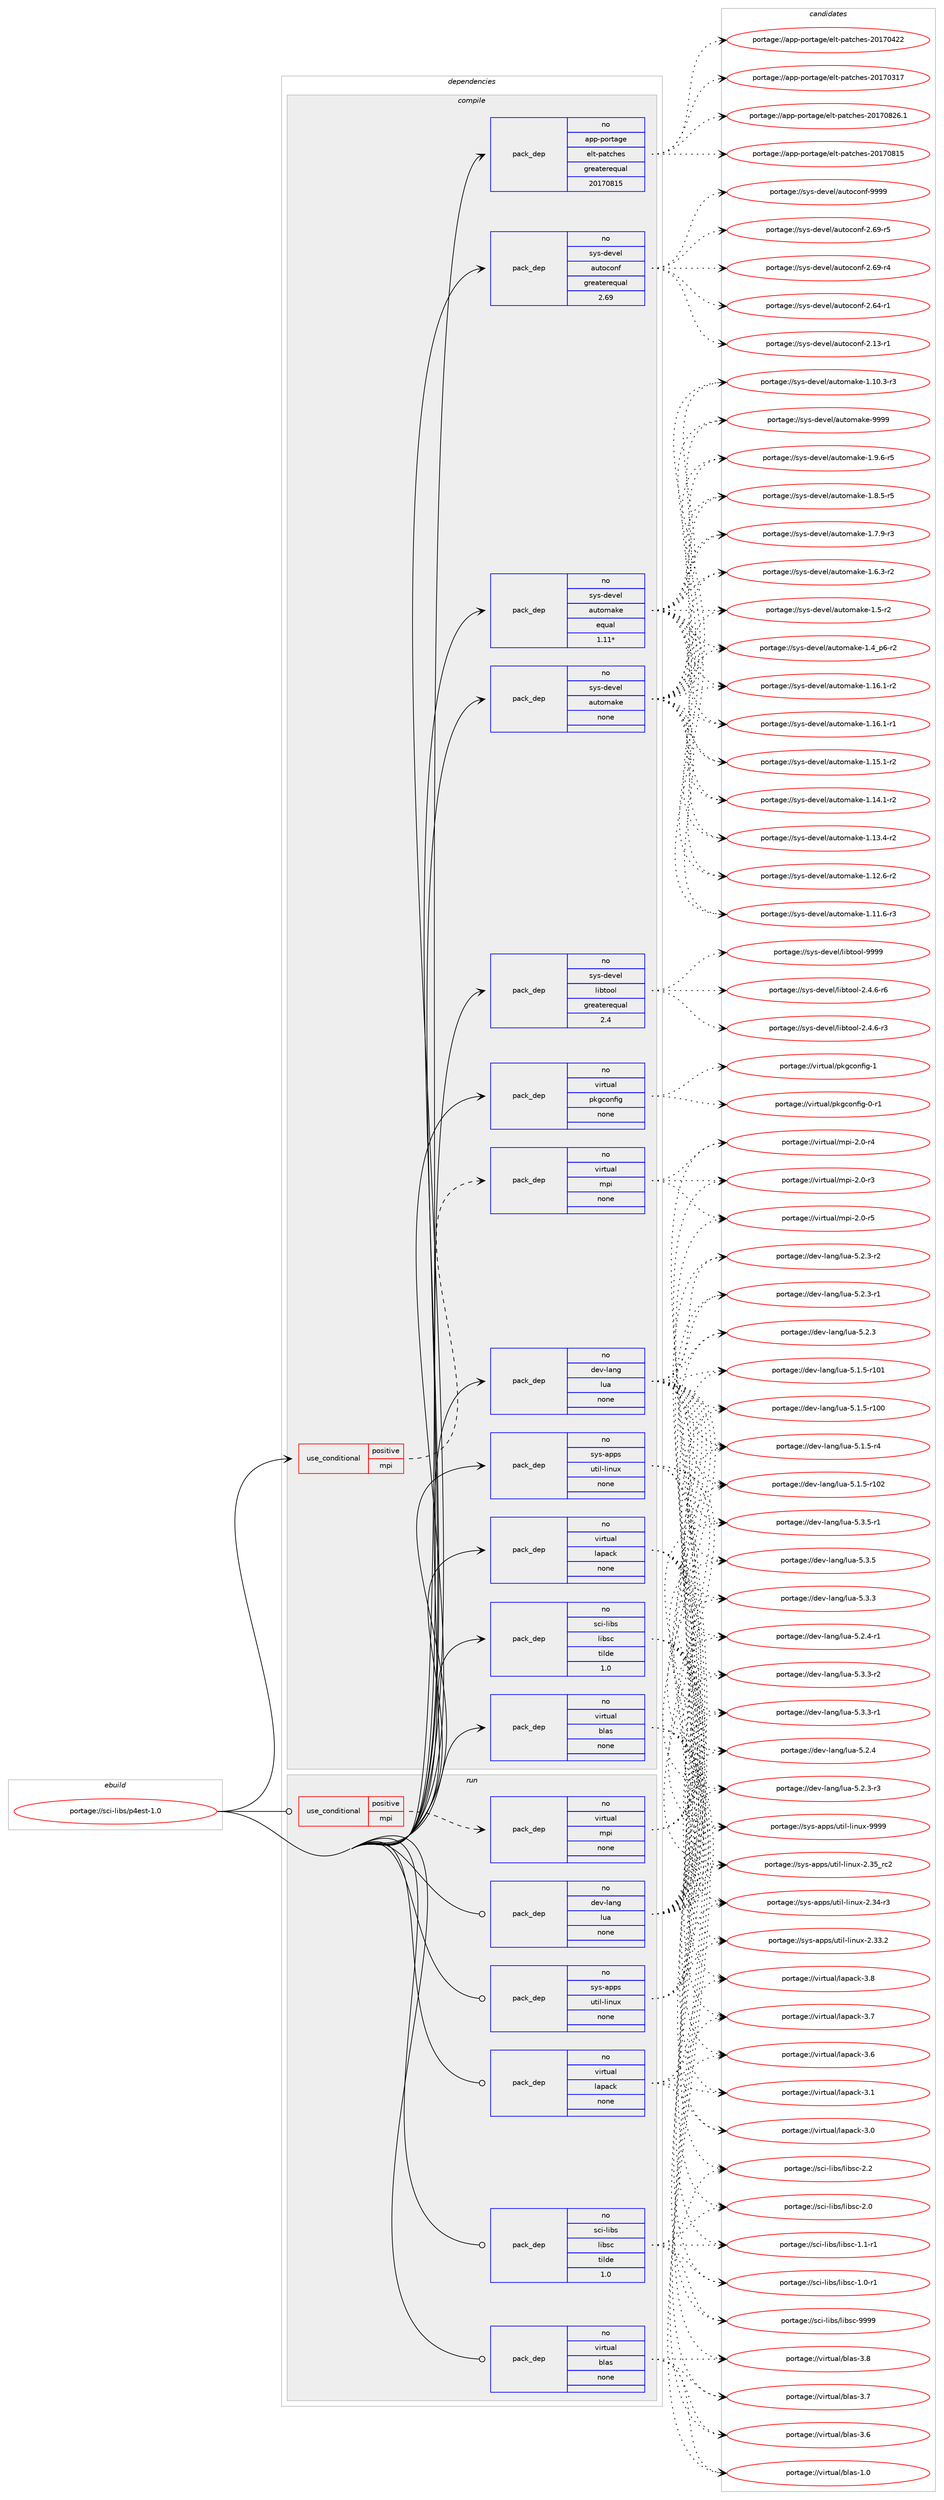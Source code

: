 digraph prolog {

# *************
# Graph options
# *************

newrank=true;
concentrate=true;
compound=true;
graph [rankdir=LR,fontname=Helvetica,fontsize=10,ranksep=1.5];#, ranksep=2.5, nodesep=0.2];
edge  [arrowhead=vee];
node  [fontname=Helvetica,fontsize=10];

# **********
# The ebuild
# **********

subgraph cluster_leftcol {
color=gray;
rank=same;
label=<<i>ebuild</i>>;
id [label="portage://sci-libs/p4est-1.0", color=red, width=4, href="../sci-libs/p4est-1.0.svg"];
}

# ****************
# The dependencies
# ****************

subgraph cluster_midcol {
color=gray;
label=<<i>dependencies</i>>;
subgraph cluster_compile {
fillcolor="#eeeeee";
style=filled;
label=<<i>compile</i>>;
subgraph cond18437 {
dependency97475 [label=<<TABLE BORDER="0" CELLBORDER="1" CELLSPACING="0" CELLPADDING="4"><TR><TD ROWSPAN="3" CELLPADDING="10">use_conditional</TD></TR><TR><TD>positive</TD></TR><TR><TD>mpi</TD></TR></TABLE>>, shape=none, color=red];
subgraph pack77362 {
dependency97476 [label=<<TABLE BORDER="0" CELLBORDER="1" CELLSPACING="0" CELLPADDING="4" WIDTH="220"><TR><TD ROWSPAN="6" CELLPADDING="30">pack_dep</TD></TR><TR><TD WIDTH="110">no</TD></TR><TR><TD>virtual</TD></TR><TR><TD>mpi</TD></TR><TR><TD>none</TD></TR><TR><TD></TD></TR></TABLE>>, shape=none, color=blue];
}
dependency97475:e -> dependency97476:w [weight=20,style="dashed",arrowhead="vee"];
}
id:e -> dependency97475:w [weight=20,style="solid",arrowhead="vee"];
subgraph pack77363 {
dependency97477 [label=<<TABLE BORDER="0" CELLBORDER="1" CELLSPACING="0" CELLPADDING="4" WIDTH="220"><TR><TD ROWSPAN="6" CELLPADDING="30">pack_dep</TD></TR><TR><TD WIDTH="110">no</TD></TR><TR><TD>app-portage</TD></TR><TR><TD>elt-patches</TD></TR><TR><TD>greaterequal</TD></TR><TR><TD>20170815</TD></TR></TABLE>>, shape=none, color=blue];
}
id:e -> dependency97477:w [weight=20,style="solid",arrowhead="vee"];
subgraph pack77364 {
dependency97478 [label=<<TABLE BORDER="0" CELLBORDER="1" CELLSPACING="0" CELLPADDING="4" WIDTH="220"><TR><TD ROWSPAN="6" CELLPADDING="30">pack_dep</TD></TR><TR><TD WIDTH="110">no</TD></TR><TR><TD>dev-lang</TD></TR><TR><TD>lua</TD></TR><TR><TD>none</TD></TR><TR><TD></TD></TR></TABLE>>, shape=none, color=blue];
}
id:e -> dependency97478:w [weight=20,style="solid",arrowhead="vee"];
subgraph pack77365 {
dependency97479 [label=<<TABLE BORDER="0" CELLBORDER="1" CELLSPACING="0" CELLPADDING="4" WIDTH="220"><TR><TD ROWSPAN="6" CELLPADDING="30">pack_dep</TD></TR><TR><TD WIDTH="110">no</TD></TR><TR><TD>sci-libs</TD></TR><TR><TD>libsc</TD></TR><TR><TD>tilde</TD></TR><TR><TD>1.0</TD></TR></TABLE>>, shape=none, color=blue];
}
id:e -> dependency97479:w [weight=20,style="solid",arrowhead="vee"];
subgraph pack77366 {
dependency97480 [label=<<TABLE BORDER="0" CELLBORDER="1" CELLSPACING="0" CELLPADDING="4" WIDTH="220"><TR><TD ROWSPAN="6" CELLPADDING="30">pack_dep</TD></TR><TR><TD WIDTH="110">no</TD></TR><TR><TD>sys-apps</TD></TR><TR><TD>util-linux</TD></TR><TR><TD>none</TD></TR><TR><TD></TD></TR></TABLE>>, shape=none, color=blue];
}
id:e -> dependency97480:w [weight=20,style="solid",arrowhead="vee"];
subgraph pack77367 {
dependency97481 [label=<<TABLE BORDER="0" CELLBORDER="1" CELLSPACING="0" CELLPADDING="4" WIDTH="220"><TR><TD ROWSPAN="6" CELLPADDING="30">pack_dep</TD></TR><TR><TD WIDTH="110">no</TD></TR><TR><TD>sys-devel</TD></TR><TR><TD>autoconf</TD></TR><TR><TD>greaterequal</TD></TR><TR><TD>2.69</TD></TR></TABLE>>, shape=none, color=blue];
}
id:e -> dependency97481:w [weight=20,style="solid",arrowhead="vee"];
subgraph pack77368 {
dependency97482 [label=<<TABLE BORDER="0" CELLBORDER="1" CELLSPACING="0" CELLPADDING="4" WIDTH="220"><TR><TD ROWSPAN="6" CELLPADDING="30">pack_dep</TD></TR><TR><TD WIDTH="110">no</TD></TR><TR><TD>sys-devel</TD></TR><TR><TD>automake</TD></TR><TR><TD>equal</TD></TR><TR><TD>1.11*</TD></TR></TABLE>>, shape=none, color=blue];
}
id:e -> dependency97482:w [weight=20,style="solid",arrowhead="vee"];
subgraph pack77369 {
dependency97483 [label=<<TABLE BORDER="0" CELLBORDER="1" CELLSPACING="0" CELLPADDING="4" WIDTH="220"><TR><TD ROWSPAN="6" CELLPADDING="30">pack_dep</TD></TR><TR><TD WIDTH="110">no</TD></TR><TR><TD>sys-devel</TD></TR><TR><TD>automake</TD></TR><TR><TD>none</TD></TR><TR><TD></TD></TR></TABLE>>, shape=none, color=blue];
}
id:e -> dependency97483:w [weight=20,style="solid",arrowhead="vee"];
subgraph pack77370 {
dependency97484 [label=<<TABLE BORDER="0" CELLBORDER="1" CELLSPACING="0" CELLPADDING="4" WIDTH="220"><TR><TD ROWSPAN="6" CELLPADDING="30">pack_dep</TD></TR><TR><TD WIDTH="110">no</TD></TR><TR><TD>sys-devel</TD></TR><TR><TD>libtool</TD></TR><TR><TD>greaterequal</TD></TR><TR><TD>2.4</TD></TR></TABLE>>, shape=none, color=blue];
}
id:e -> dependency97484:w [weight=20,style="solid",arrowhead="vee"];
subgraph pack77371 {
dependency97485 [label=<<TABLE BORDER="0" CELLBORDER="1" CELLSPACING="0" CELLPADDING="4" WIDTH="220"><TR><TD ROWSPAN="6" CELLPADDING="30">pack_dep</TD></TR><TR><TD WIDTH="110">no</TD></TR><TR><TD>virtual</TD></TR><TR><TD>blas</TD></TR><TR><TD>none</TD></TR><TR><TD></TD></TR></TABLE>>, shape=none, color=blue];
}
id:e -> dependency97485:w [weight=20,style="solid",arrowhead="vee"];
subgraph pack77372 {
dependency97486 [label=<<TABLE BORDER="0" CELLBORDER="1" CELLSPACING="0" CELLPADDING="4" WIDTH="220"><TR><TD ROWSPAN="6" CELLPADDING="30">pack_dep</TD></TR><TR><TD WIDTH="110">no</TD></TR><TR><TD>virtual</TD></TR><TR><TD>lapack</TD></TR><TR><TD>none</TD></TR><TR><TD></TD></TR></TABLE>>, shape=none, color=blue];
}
id:e -> dependency97486:w [weight=20,style="solid",arrowhead="vee"];
subgraph pack77373 {
dependency97487 [label=<<TABLE BORDER="0" CELLBORDER="1" CELLSPACING="0" CELLPADDING="4" WIDTH="220"><TR><TD ROWSPAN="6" CELLPADDING="30">pack_dep</TD></TR><TR><TD WIDTH="110">no</TD></TR><TR><TD>virtual</TD></TR><TR><TD>pkgconfig</TD></TR><TR><TD>none</TD></TR><TR><TD></TD></TR></TABLE>>, shape=none, color=blue];
}
id:e -> dependency97487:w [weight=20,style="solid",arrowhead="vee"];
}
subgraph cluster_compileandrun {
fillcolor="#eeeeee";
style=filled;
label=<<i>compile and run</i>>;
}
subgraph cluster_run {
fillcolor="#eeeeee";
style=filled;
label=<<i>run</i>>;
subgraph cond18438 {
dependency97488 [label=<<TABLE BORDER="0" CELLBORDER="1" CELLSPACING="0" CELLPADDING="4"><TR><TD ROWSPAN="3" CELLPADDING="10">use_conditional</TD></TR><TR><TD>positive</TD></TR><TR><TD>mpi</TD></TR></TABLE>>, shape=none, color=red];
subgraph pack77374 {
dependency97489 [label=<<TABLE BORDER="0" CELLBORDER="1" CELLSPACING="0" CELLPADDING="4" WIDTH="220"><TR><TD ROWSPAN="6" CELLPADDING="30">pack_dep</TD></TR><TR><TD WIDTH="110">no</TD></TR><TR><TD>virtual</TD></TR><TR><TD>mpi</TD></TR><TR><TD>none</TD></TR><TR><TD></TD></TR></TABLE>>, shape=none, color=blue];
}
dependency97488:e -> dependency97489:w [weight=20,style="dashed",arrowhead="vee"];
}
id:e -> dependency97488:w [weight=20,style="solid",arrowhead="odot"];
subgraph pack77375 {
dependency97490 [label=<<TABLE BORDER="0" CELLBORDER="1" CELLSPACING="0" CELLPADDING="4" WIDTH="220"><TR><TD ROWSPAN="6" CELLPADDING="30">pack_dep</TD></TR><TR><TD WIDTH="110">no</TD></TR><TR><TD>dev-lang</TD></TR><TR><TD>lua</TD></TR><TR><TD>none</TD></TR><TR><TD></TD></TR></TABLE>>, shape=none, color=blue];
}
id:e -> dependency97490:w [weight=20,style="solid",arrowhead="odot"];
subgraph pack77376 {
dependency97491 [label=<<TABLE BORDER="0" CELLBORDER="1" CELLSPACING="0" CELLPADDING="4" WIDTH="220"><TR><TD ROWSPAN="6" CELLPADDING="30">pack_dep</TD></TR><TR><TD WIDTH="110">no</TD></TR><TR><TD>sci-libs</TD></TR><TR><TD>libsc</TD></TR><TR><TD>tilde</TD></TR><TR><TD>1.0</TD></TR></TABLE>>, shape=none, color=blue];
}
id:e -> dependency97491:w [weight=20,style="solid",arrowhead="odot"];
subgraph pack77377 {
dependency97492 [label=<<TABLE BORDER="0" CELLBORDER="1" CELLSPACING="0" CELLPADDING="4" WIDTH="220"><TR><TD ROWSPAN="6" CELLPADDING="30">pack_dep</TD></TR><TR><TD WIDTH="110">no</TD></TR><TR><TD>sys-apps</TD></TR><TR><TD>util-linux</TD></TR><TR><TD>none</TD></TR><TR><TD></TD></TR></TABLE>>, shape=none, color=blue];
}
id:e -> dependency97492:w [weight=20,style="solid",arrowhead="odot"];
subgraph pack77378 {
dependency97493 [label=<<TABLE BORDER="0" CELLBORDER="1" CELLSPACING="0" CELLPADDING="4" WIDTH="220"><TR><TD ROWSPAN="6" CELLPADDING="30">pack_dep</TD></TR><TR><TD WIDTH="110">no</TD></TR><TR><TD>virtual</TD></TR><TR><TD>blas</TD></TR><TR><TD>none</TD></TR><TR><TD></TD></TR></TABLE>>, shape=none, color=blue];
}
id:e -> dependency97493:w [weight=20,style="solid",arrowhead="odot"];
subgraph pack77379 {
dependency97494 [label=<<TABLE BORDER="0" CELLBORDER="1" CELLSPACING="0" CELLPADDING="4" WIDTH="220"><TR><TD ROWSPAN="6" CELLPADDING="30">pack_dep</TD></TR><TR><TD WIDTH="110">no</TD></TR><TR><TD>virtual</TD></TR><TR><TD>lapack</TD></TR><TR><TD>none</TD></TR><TR><TD></TD></TR></TABLE>>, shape=none, color=blue];
}
id:e -> dependency97494:w [weight=20,style="solid",arrowhead="odot"];
}
}

# **************
# The candidates
# **************

subgraph cluster_choices {
rank=same;
color=gray;
label=<<i>candidates</i>>;

subgraph choice77362 {
color=black;
nodesep=1;
choice1181051141161179710847109112105455046484511453 [label="portage://virtual/mpi-2.0-r5", color=red, width=4,href="../virtual/mpi-2.0-r5.svg"];
choice1181051141161179710847109112105455046484511452 [label="portage://virtual/mpi-2.0-r4", color=red, width=4,href="../virtual/mpi-2.0-r4.svg"];
choice1181051141161179710847109112105455046484511451 [label="portage://virtual/mpi-2.0-r3", color=red, width=4,href="../virtual/mpi-2.0-r3.svg"];
dependency97476:e -> choice1181051141161179710847109112105455046484511453:w [style=dotted,weight="100"];
dependency97476:e -> choice1181051141161179710847109112105455046484511452:w [style=dotted,weight="100"];
dependency97476:e -> choice1181051141161179710847109112105455046484511451:w [style=dotted,weight="100"];
}
subgraph choice77363 {
color=black;
nodesep=1;
choice971121124511211111411697103101471011081164511297116991041011154550484955485650544649 [label="portage://app-portage/elt-patches-20170826.1", color=red, width=4,href="../app-portage/elt-patches-20170826.1.svg"];
choice97112112451121111141169710310147101108116451129711699104101115455048495548564953 [label="portage://app-portage/elt-patches-20170815", color=red, width=4,href="../app-portage/elt-patches-20170815.svg"];
choice97112112451121111141169710310147101108116451129711699104101115455048495548525050 [label="portage://app-portage/elt-patches-20170422", color=red, width=4,href="../app-portage/elt-patches-20170422.svg"];
choice97112112451121111141169710310147101108116451129711699104101115455048495548514955 [label="portage://app-portage/elt-patches-20170317", color=red, width=4,href="../app-portage/elt-patches-20170317.svg"];
dependency97477:e -> choice971121124511211111411697103101471011081164511297116991041011154550484955485650544649:w [style=dotted,weight="100"];
dependency97477:e -> choice97112112451121111141169710310147101108116451129711699104101115455048495548564953:w [style=dotted,weight="100"];
dependency97477:e -> choice97112112451121111141169710310147101108116451129711699104101115455048495548525050:w [style=dotted,weight="100"];
dependency97477:e -> choice97112112451121111141169710310147101108116451129711699104101115455048495548514955:w [style=dotted,weight="100"];
}
subgraph choice77364 {
color=black;
nodesep=1;
choice100101118451089711010347108117974553465146534511449 [label="portage://dev-lang/lua-5.3.5-r1", color=red, width=4,href="../dev-lang/lua-5.3.5-r1.svg"];
choice10010111845108971101034710811797455346514653 [label="portage://dev-lang/lua-5.3.5", color=red, width=4,href="../dev-lang/lua-5.3.5.svg"];
choice100101118451089711010347108117974553465146514511450 [label="portage://dev-lang/lua-5.3.3-r2", color=red, width=4,href="../dev-lang/lua-5.3.3-r2.svg"];
choice100101118451089711010347108117974553465146514511449 [label="portage://dev-lang/lua-5.3.3-r1", color=red, width=4,href="../dev-lang/lua-5.3.3-r1.svg"];
choice10010111845108971101034710811797455346514651 [label="portage://dev-lang/lua-5.3.3", color=red, width=4,href="../dev-lang/lua-5.3.3.svg"];
choice100101118451089711010347108117974553465046524511449 [label="portage://dev-lang/lua-5.2.4-r1", color=red, width=4,href="../dev-lang/lua-5.2.4-r1.svg"];
choice10010111845108971101034710811797455346504652 [label="portage://dev-lang/lua-5.2.4", color=red, width=4,href="../dev-lang/lua-5.2.4.svg"];
choice100101118451089711010347108117974553465046514511451 [label="portage://dev-lang/lua-5.2.3-r3", color=red, width=4,href="../dev-lang/lua-5.2.3-r3.svg"];
choice100101118451089711010347108117974553465046514511450 [label="portage://dev-lang/lua-5.2.3-r2", color=red, width=4,href="../dev-lang/lua-5.2.3-r2.svg"];
choice100101118451089711010347108117974553465046514511449 [label="portage://dev-lang/lua-5.2.3-r1", color=red, width=4,href="../dev-lang/lua-5.2.3-r1.svg"];
choice10010111845108971101034710811797455346504651 [label="portage://dev-lang/lua-5.2.3", color=red, width=4,href="../dev-lang/lua-5.2.3.svg"];
choice100101118451089711010347108117974553464946534511452 [label="portage://dev-lang/lua-5.1.5-r4", color=red, width=4,href="../dev-lang/lua-5.1.5-r4.svg"];
choice1001011184510897110103471081179745534649465345114494850 [label="portage://dev-lang/lua-5.1.5-r102", color=red, width=4,href="../dev-lang/lua-5.1.5-r102.svg"];
choice1001011184510897110103471081179745534649465345114494849 [label="portage://dev-lang/lua-5.1.5-r101", color=red, width=4,href="../dev-lang/lua-5.1.5-r101.svg"];
choice1001011184510897110103471081179745534649465345114494848 [label="portage://dev-lang/lua-5.1.5-r100", color=red, width=4,href="../dev-lang/lua-5.1.5-r100.svg"];
dependency97478:e -> choice100101118451089711010347108117974553465146534511449:w [style=dotted,weight="100"];
dependency97478:e -> choice10010111845108971101034710811797455346514653:w [style=dotted,weight="100"];
dependency97478:e -> choice100101118451089711010347108117974553465146514511450:w [style=dotted,weight="100"];
dependency97478:e -> choice100101118451089711010347108117974553465146514511449:w [style=dotted,weight="100"];
dependency97478:e -> choice10010111845108971101034710811797455346514651:w [style=dotted,weight="100"];
dependency97478:e -> choice100101118451089711010347108117974553465046524511449:w [style=dotted,weight="100"];
dependency97478:e -> choice10010111845108971101034710811797455346504652:w [style=dotted,weight="100"];
dependency97478:e -> choice100101118451089711010347108117974553465046514511451:w [style=dotted,weight="100"];
dependency97478:e -> choice100101118451089711010347108117974553465046514511450:w [style=dotted,weight="100"];
dependency97478:e -> choice100101118451089711010347108117974553465046514511449:w [style=dotted,weight="100"];
dependency97478:e -> choice10010111845108971101034710811797455346504651:w [style=dotted,weight="100"];
dependency97478:e -> choice100101118451089711010347108117974553464946534511452:w [style=dotted,weight="100"];
dependency97478:e -> choice1001011184510897110103471081179745534649465345114494850:w [style=dotted,weight="100"];
dependency97478:e -> choice1001011184510897110103471081179745534649465345114494849:w [style=dotted,weight="100"];
dependency97478:e -> choice1001011184510897110103471081179745534649465345114494848:w [style=dotted,weight="100"];
}
subgraph choice77365 {
color=black;
nodesep=1;
choice1159910545108105981154710810598115994557575757 [label="portage://sci-libs/libsc-9999", color=red, width=4,href="../sci-libs/libsc-9999.svg"];
choice11599105451081059811547108105981159945504650 [label="portage://sci-libs/libsc-2.2", color=red, width=4,href="../sci-libs/libsc-2.2.svg"];
choice11599105451081059811547108105981159945504648 [label="portage://sci-libs/libsc-2.0", color=red, width=4,href="../sci-libs/libsc-2.0.svg"];
choice115991054510810598115471081059811599454946494511449 [label="portage://sci-libs/libsc-1.1-r1", color=red, width=4,href="../sci-libs/libsc-1.1-r1.svg"];
choice115991054510810598115471081059811599454946484511449 [label="portage://sci-libs/libsc-1.0-r1", color=red, width=4,href="../sci-libs/libsc-1.0-r1.svg"];
dependency97479:e -> choice1159910545108105981154710810598115994557575757:w [style=dotted,weight="100"];
dependency97479:e -> choice11599105451081059811547108105981159945504650:w [style=dotted,weight="100"];
dependency97479:e -> choice11599105451081059811547108105981159945504648:w [style=dotted,weight="100"];
dependency97479:e -> choice115991054510810598115471081059811599454946494511449:w [style=dotted,weight="100"];
dependency97479:e -> choice115991054510810598115471081059811599454946484511449:w [style=dotted,weight="100"];
}
subgraph choice77366 {
color=black;
nodesep=1;
choice115121115459711211211547117116105108451081051101171204557575757 [label="portage://sys-apps/util-linux-9999", color=red, width=4,href="../sys-apps/util-linux-9999.svg"];
choice115121115459711211211547117116105108451081051101171204550465153951149950 [label="portage://sys-apps/util-linux-2.35_rc2", color=red, width=4,href="../sys-apps/util-linux-2.35_rc2.svg"];
choice1151211154597112112115471171161051084510810511011712045504651524511451 [label="portage://sys-apps/util-linux-2.34-r3", color=red, width=4,href="../sys-apps/util-linux-2.34-r3.svg"];
choice1151211154597112112115471171161051084510810511011712045504651514650 [label="portage://sys-apps/util-linux-2.33.2", color=red, width=4,href="../sys-apps/util-linux-2.33.2.svg"];
dependency97480:e -> choice115121115459711211211547117116105108451081051101171204557575757:w [style=dotted,weight="100"];
dependency97480:e -> choice115121115459711211211547117116105108451081051101171204550465153951149950:w [style=dotted,weight="100"];
dependency97480:e -> choice1151211154597112112115471171161051084510810511011712045504651524511451:w [style=dotted,weight="100"];
dependency97480:e -> choice1151211154597112112115471171161051084510810511011712045504651514650:w [style=dotted,weight="100"];
}
subgraph choice77367 {
color=black;
nodesep=1;
choice115121115451001011181011084797117116111991111101024557575757 [label="portage://sys-devel/autoconf-9999", color=red, width=4,href="../sys-devel/autoconf-9999.svg"];
choice1151211154510010111810110847971171161119911111010245504654574511453 [label="portage://sys-devel/autoconf-2.69-r5", color=red, width=4,href="../sys-devel/autoconf-2.69-r5.svg"];
choice1151211154510010111810110847971171161119911111010245504654574511452 [label="portage://sys-devel/autoconf-2.69-r4", color=red, width=4,href="../sys-devel/autoconf-2.69-r4.svg"];
choice1151211154510010111810110847971171161119911111010245504654524511449 [label="portage://sys-devel/autoconf-2.64-r1", color=red, width=4,href="../sys-devel/autoconf-2.64-r1.svg"];
choice1151211154510010111810110847971171161119911111010245504649514511449 [label="portage://sys-devel/autoconf-2.13-r1", color=red, width=4,href="../sys-devel/autoconf-2.13-r1.svg"];
dependency97481:e -> choice115121115451001011181011084797117116111991111101024557575757:w [style=dotted,weight="100"];
dependency97481:e -> choice1151211154510010111810110847971171161119911111010245504654574511453:w [style=dotted,weight="100"];
dependency97481:e -> choice1151211154510010111810110847971171161119911111010245504654574511452:w [style=dotted,weight="100"];
dependency97481:e -> choice1151211154510010111810110847971171161119911111010245504654524511449:w [style=dotted,weight="100"];
dependency97481:e -> choice1151211154510010111810110847971171161119911111010245504649514511449:w [style=dotted,weight="100"];
}
subgraph choice77368 {
color=black;
nodesep=1;
choice115121115451001011181011084797117116111109971071014557575757 [label="portage://sys-devel/automake-9999", color=red, width=4,href="../sys-devel/automake-9999.svg"];
choice115121115451001011181011084797117116111109971071014549465746544511453 [label="portage://sys-devel/automake-1.9.6-r5", color=red, width=4,href="../sys-devel/automake-1.9.6-r5.svg"];
choice115121115451001011181011084797117116111109971071014549465646534511453 [label="portage://sys-devel/automake-1.8.5-r5", color=red, width=4,href="../sys-devel/automake-1.8.5-r5.svg"];
choice115121115451001011181011084797117116111109971071014549465546574511451 [label="portage://sys-devel/automake-1.7.9-r3", color=red, width=4,href="../sys-devel/automake-1.7.9-r3.svg"];
choice115121115451001011181011084797117116111109971071014549465446514511450 [label="portage://sys-devel/automake-1.6.3-r2", color=red, width=4,href="../sys-devel/automake-1.6.3-r2.svg"];
choice11512111545100101118101108479711711611110997107101454946534511450 [label="portage://sys-devel/automake-1.5-r2", color=red, width=4,href="../sys-devel/automake-1.5-r2.svg"];
choice115121115451001011181011084797117116111109971071014549465295112544511450 [label="portage://sys-devel/automake-1.4_p6-r2", color=red, width=4,href="../sys-devel/automake-1.4_p6-r2.svg"];
choice11512111545100101118101108479711711611110997107101454946495446494511450 [label="portage://sys-devel/automake-1.16.1-r2", color=red, width=4,href="../sys-devel/automake-1.16.1-r2.svg"];
choice11512111545100101118101108479711711611110997107101454946495446494511449 [label="portage://sys-devel/automake-1.16.1-r1", color=red, width=4,href="../sys-devel/automake-1.16.1-r1.svg"];
choice11512111545100101118101108479711711611110997107101454946495346494511450 [label="portage://sys-devel/automake-1.15.1-r2", color=red, width=4,href="../sys-devel/automake-1.15.1-r2.svg"];
choice11512111545100101118101108479711711611110997107101454946495246494511450 [label="portage://sys-devel/automake-1.14.1-r2", color=red, width=4,href="../sys-devel/automake-1.14.1-r2.svg"];
choice11512111545100101118101108479711711611110997107101454946495146524511450 [label="portage://sys-devel/automake-1.13.4-r2", color=red, width=4,href="../sys-devel/automake-1.13.4-r2.svg"];
choice11512111545100101118101108479711711611110997107101454946495046544511450 [label="portage://sys-devel/automake-1.12.6-r2", color=red, width=4,href="../sys-devel/automake-1.12.6-r2.svg"];
choice11512111545100101118101108479711711611110997107101454946494946544511451 [label="portage://sys-devel/automake-1.11.6-r3", color=red, width=4,href="../sys-devel/automake-1.11.6-r3.svg"];
choice11512111545100101118101108479711711611110997107101454946494846514511451 [label="portage://sys-devel/automake-1.10.3-r3", color=red, width=4,href="../sys-devel/automake-1.10.3-r3.svg"];
dependency97482:e -> choice115121115451001011181011084797117116111109971071014557575757:w [style=dotted,weight="100"];
dependency97482:e -> choice115121115451001011181011084797117116111109971071014549465746544511453:w [style=dotted,weight="100"];
dependency97482:e -> choice115121115451001011181011084797117116111109971071014549465646534511453:w [style=dotted,weight="100"];
dependency97482:e -> choice115121115451001011181011084797117116111109971071014549465546574511451:w [style=dotted,weight="100"];
dependency97482:e -> choice115121115451001011181011084797117116111109971071014549465446514511450:w [style=dotted,weight="100"];
dependency97482:e -> choice11512111545100101118101108479711711611110997107101454946534511450:w [style=dotted,weight="100"];
dependency97482:e -> choice115121115451001011181011084797117116111109971071014549465295112544511450:w [style=dotted,weight="100"];
dependency97482:e -> choice11512111545100101118101108479711711611110997107101454946495446494511450:w [style=dotted,weight="100"];
dependency97482:e -> choice11512111545100101118101108479711711611110997107101454946495446494511449:w [style=dotted,weight="100"];
dependency97482:e -> choice11512111545100101118101108479711711611110997107101454946495346494511450:w [style=dotted,weight="100"];
dependency97482:e -> choice11512111545100101118101108479711711611110997107101454946495246494511450:w [style=dotted,weight="100"];
dependency97482:e -> choice11512111545100101118101108479711711611110997107101454946495146524511450:w [style=dotted,weight="100"];
dependency97482:e -> choice11512111545100101118101108479711711611110997107101454946495046544511450:w [style=dotted,weight="100"];
dependency97482:e -> choice11512111545100101118101108479711711611110997107101454946494946544511451:w [style=dotted,weight="100"];
dependency97482:e -> choice11512111545100101118101108479711711611110997107101454946494846514511451:w [style=dotted,weight="100"];
}
subgraph choice77369 {
color=black;
nodesep=1;
choice115121115451001011181011084797117116111109971071014557575757 [label="portage://sys-devel/automake-9999", color=red, width=4,href="../sys-devel/automake-9999.svg"];
choice115121115451001011181011084797117116111109971071014549465746544511453 [label="portage://sys-devel/automake-1.9.6-r5", color=red, width=4,href="../sys-devel/automake-1.9.6-r5.svg"];
choice115121115451001011181011084797117116111109971071014549465646534511453 [label="portage://sys-devel/automake-1.8.5-r5", color=red, width=4,href="../sys-devel/automake-1.8.5-r5.svg"];
choice115121115451001011181011084797117116111109971071014549465546574511451 [label="portage://sys-devel/automake-1.7.9-r3", color=red, width=4,href="../sys-devel/automake-1.7.9-r3.svg"];
choice115121115451001011181011084797117116111109971071014549465446514511450 [label="portage://sys-devel/automake-1.6.3-r2", color=red, width=4,href="../sys-devel/automake-1.6.3-r2.svg"];
choice11512111545100101118101108479711711611110997107101454946534511450 [label="portage://sys-devel/automake-1.5-r2", color=red, width=4,href="../sys-devel/automake-1.5-r2.svg"];
choice115121115451001011181011084797117116111109971071014549465295112544511450 [label="portage://sys-devel/automake-1.4_p6-r2", color=red, width=4,href="../sys-devel/automake-1.4_p6-r2.svg"];
choice11512111545100101118101108479711711611110997107101454946495446494511450 [label="portage://sys-devel/automake-1.16.1-r2", color=red, width=4,href="../sys-devel/automake-1.16.1-r2.svg"];
choice11512111545100101118101108479711711611110997107101454946495446494511449 [label="portage://sys-devel/automake-1.16.1-r1", color=red, width=4,href="../sys-devel/automake-1.16.1-r1.svg"];
choice11512111545100101118101108479711711611110997107101454946495346494511450 [label="portage://sys-devel/automake-1.15.1-r2", color=red, width=4,href="../sys-devel/automake-1.15.1-r2.svg"];
choice11512111545100101118101108479711711611110997107101454946495246494511450 [label="portage://sys-devel/automake-1.14.1-r2", color=red, width=4,href="../sys-devel/automake-1.14.1-r2.svg"];
choice11512111545100101118101108479711711611110997107101454946495146524511450 [label="portage://sys-devel/automake-1.13.4-r2", color=red, width=4,href="../sys-devel/automake-1.13.4-r2.svg"];
choice11512111545100101118101108479711711611110997107101454946495046544511450 [label="portage://sys-devel/automake-1.12.6-r2", color=red, width=4,href="../sys-devel/automake-1.12.6-r2.svg"];
choice11512111545100101118101108479711711611110997107101454946494946544511451 [label="portage://sys-devel/automake-1.11.6-r3", color=red, width=4,href="../sys-devel/automake-1.11.6-r3.svg"];
choice11512111545100101118101108479711711611110997107101454946494846514511451 [label="portage://sys-devel/automake-1.10.3-r3", color=red, width=4,href="../sys-devel/automake-1.10.3-r3.svg"];
dependency97483:e -> choice115121115451001011181011084797117116111109971071014557575757:w [style=dotted,weight="100"];
dependency97483:e -> choice115121115451001011181011084797117116111109971071014549465746544511453:w [style=dotted,weight="100"];
dependency97483:e -> choice115121115451001011181011084797117116111109971071014549465646534511453:w [style=dotted,weight="100"];
dependency97483:e -> choice115121115451001011181011084797117116111109971071014549465546574511451:w [style=dotted,weight="100"];
dependency97483:e -> choice115121115451001011181011084797117116111109971071014549465446514511450:w [style=dotted,weight="100"];
dependency97483:e -> choice11512111545100101118101108479711711611110997107101454946534511450:w [style=dotted,weight="100"];
dependency97483:e -> choice115121115451001011181011084797117116111109971071014549465295112544511450:w [style=dotted,weight="100"];
dependency97483:e -> choice11512111545100101118101108479711711611110997107101454946495446494511450:w [style=dotted,weight="100"];
dependency97483:e -> choice11512111545100101118101108479711711611110997107101454946495446494511449:w [style=dotted,weight="100"];
dependency97483:e -> choice11512111545100101118101108479711711611110997107101454946495346494511450:w [style=dotted,weight="100"];
dependency97483:e -> choice11512111545100101118101108479711711611110997107101454946495246494511450:w [style=dotted,weight="100"];
dependency97483:e -> choice11512111545100101118101108479711711611110997107101454946495146524511450:w [style=dotted,weight="100"];
dependency97483:e -> choice11512111545100101118101108479711711611110997107101454946495046544511450:w [style=dotted,weight="100"];
dependency97483:e -> choice11512111545100101118101108479711711611110997107101454946494946544511451:w [style=dotted,weight="100"];
dependency97483:e -> choice11512111545100101118101108479711711611110997107101454946494846514511451:w [style=dotted,weight="100"];
}
subgraph choice77370 {
color=black;
nodesep=1;
choice1151211154510010111810110847108105981161111111084557575757 [label="portage://sys-devel/libtool-9999", color=red, width=4,href="../sys-devel/libtool-9999.svg"];
choice1151211154510010111810110847108105981161111111084550465246544511454 [label="portage://sys-devel/libtool-2.4.6-r6", color=red, width=4,href="../sys-devel/libtool-2.4.6-r6.svg"];
choice1151211154510010111810110847108105981161111111084550465246544511451 [label="portage://sys-devel/libtool-2.4.6-r3", color=red, width=4,href="../sys-devel/libtool-2.4.6-r3.svg"];
dependency97484:e -> choice1151211154510010111810110847108105981161111111084557575757:w [style=dotted,weight="100"];
dependency97484:e -> choice1151211154510010111810110847108105981161111111084550465246544511454:w [style=dotted,weight="100"];
dependency97484:e -> choice1151211154510010111810110847108105981161111111084550465246544511451:w [style=dotted,weight="100"];
}
subgraph choice77371 {
color=black;
nodesep=1;
choice1181051141161179710847981089711545514656 [label="portage://virtual/blas-3.8", color=red, width=4,href="../virtual/blas-3.8.svg"];
choice1181051141161179710847981089711545514655 [label="portage://virtual/blas-3.7", color=red, width=4,href="../virtual/blas-3.7.svg"];
choice1181051141161179710847981089711545514654 [label="portage://virtual/blas-3.6", color=red, width=4,href="../virtual/blas-3.6.svg"];
choice1181051141161179710847981089711545494648 [label="portage://virtual/blas-1.0", color=red, width=4,href="../virtual/blas-1.0.svg"];
dependency97485:e -> choice1181051141161179710847981089711545514656:w [style=dotted,weight="100"];
dependency97485:e -> choice1181051141161179710847981089711545514655:w [style=dotted,weight="100"];
dependency97485:e -> choice1181051141161179710847981089711545514654:w [style=dotted,weight="100"];
dependency97485:e -> choice1181051141161179710847981089711545494648:w [style=dotted,weight="100"];
}
subgraph choice77372 {
color=black;
nodesep=1;
choice118105114116117971084710897112979910745514656 [label="portage://virtual/lapack-3.8", color=red, width=4,href="../virtual/lapack-3.8.svg"];
choice118105114116117971084710897112979910745514655 [label="portage://virtual/lapack-3.7", color=red, width=4,href="../virtual/lapack-3.7.svg"];
choice118105114116117971084710897112979910745514654 [label="portage://virtual/lapack-3.6", color=red, width=4,href="../virtual/lapack-3.6.svg"];
choice118105114116117971084710897112979910745514649 [label="portage://virtual/lapack-3.1", color=red, width=4,href="../virtual/lapack-3.1.svg"];
choice118105114116117971084710897112979910745514648 [label="portage://virtual/lapack-3.0", color=red, width=4,href="../virtual/lapack-3.0.svg"];
dependency97486:e -> choice118105114116117971084710897112979910745514656:w [style=dotted,weight="100"];
dependency97486:e -> choice118105114116117971084710897112979910745514655:w [style=dotted,weight="100"];
dependency97486:e -> choice118105114116117971084710897112979910745514654:w [style=dotted,weight="100"];
dependency97486:e -> choice118105114116117971084710897112979910745514649:w [style=dotted,weight="100"];
dependency97486:e -> choice118105114116117971084710897112979910745514648:w [style=dotted,weight="100"];
}
subgraph choice77373 {
color=black;
nodesep=1;
choice1181051141161179710847112107103991111101021051034549 [label="portage://virtual/pkgconfig-1", color=red, width=4,href="../virtual/pkgconfig-1.svg"];
choice11810511411611797108471121071039911111010210510345484511449 [label="portage://virtual/pkgconfig-0-r1", color=red, width=4,href="../virtual/pkgconfig-0-r1.svg"];
dependency97487:e -> choice1181051141161179710847112107103991111101021051034549:w [style=dotted,weight="100"];
dependency97487:e -> choice11810511411611797108471121071039911111010210510345484511449:w [style=dotted,weight="100"];
}
subgraph choice77374 {
color=black;
nodesep=1;
choice1181051141161179710847109112105455046484511453 [label="portage://virtual/mpi-2.0-r5", color=red, width=4,href="../virtual/mpi-2.0-r5.svg"];
choice1181051141161179710847109112105455046484511452 [label="portage://virtual/mpi-2.0-r4", color=red, width=4,href="../virtual/mpi-2.0-r4.svg"];
choice1181051141161179710847109112105455046484511451 [label="portage://virtual/mpi-2.0-r3", color=red, width=4,href="../virtual/mpi-2.0-r3.svg"];
dependency97489:e -> choice1181051141161179710847109112105455046484511453:w [style=dotted,weight="100"];
dependency97489:e -> choice1181051141161179710847109112105455046484511452:w [style=dotted,weight="100"];
dependency97489:e -> choice1181051141161179710847109112105455046484511451:w [style=dotted,weight="100"];
}
subgraph choice77375 {
color=black;
nodesep=1;
choice100101118451089711010347108117974553465146534511449 [label="portage://dev-lang/lua-5.3.5-r1", color=red, width=4,href="../dev-lang/lua-5.3.5-r1.svg"];
choice10010111845108971101034710811797455346514653 [label="portage://dev-lang/lua-5.3.5", color=red, width=4,href="../dev-lang/lua-5.3.5.svg"];
choice100101118451089711010347108117974553465146514511450 [label="portage://dev-lang/lua-5.3.3-r2", color=red, width=4,href="../dev-lang/lua-5.3.3-r2.svg"];
choice100101118451089711010347108117974553465146514511449 [label="portage://dev-lang/lua-5.3.3-r1", color=red, width=4,href="../dev-lang/lua-5.3.3-r1.svg"];
choice10010111845108971101034710811797455346514651 [label="portage://dev-lang/lua-5.3.3", color=red, width=4,href="../dev-lang/lua-5.3.3.svg"];
choice100101118451089711010347108117974553465046524511449 [label="portage://dev-lang/lua-5.2.4-r1", color=red, width=4,href="../dev-lang/lua-5.2.4-r1.svg"];
choice10010111845108971101034710811797455346504652 [label="portage://dev-lang/lua-5.2.4", color=red, width=4,href="../dev-lang/lua-5.2.4.svg"];
choice100101118451089711010347108117974553465046514511451 [label="portage://dev-lang/lua-5.2.3-r3", color=red, width=4,href="../dev-lang/lua-5.2.3-r3.svg"];
choice100101118451089711010347108117974553465046514511450 [label="portage://dev-lang/lua-5.2.3-r2", color=red, width=4,href="../dev-lang/lua-5.2.3-r2.svg"];
choice100101118451089711010347108117974553465046514511449 [label="portage://dev-lang/lua-5.2.3-r1", color=red, width=4,href="../dev-lang/lua-5.2.3-r1.svg"];
choice10010111845108971101034710811797455346504651 [label="portage://dev-lang/lua-5.2.3", color=red, width=4,href="../dev-lang/lua-5.2.3.svg"];
choice100101118451089711010347108117974553464946534511452 [label="portage://dev-lang/lua-5.1.5-r4", color=red, width=4,href="../dev-lang/lua-5.1.5-r4.svg"];
choice1001011184510897110103471081179745534649465345114494850 [label="portage://dev-lang/lua-5.1.5-r102", color=red, width=4,href="../dev-lang/lua-5.1.5-r102.svg"];
choice1001011184510897110103471081179745534649465345114494849 [label="portage://dev-lang/lua-5.1.5-r101", color=red, width=4,href="../dev-lang/lua-5.1.5-r101.svg"];
choice1001011184510897110103471081179745534649465345114494848 [label="portage://dev-lang/lua-5.1.5-r100", color=red, width=4,href="../dev-lang/lua-5.1.5-r100.svg"];
dependency97490:e -> choice100101118451089711010347108117974553465146534511449:w [style=dotted,weight="100"];
dependency97490:e -> choice10010111845108971101034710811797455346514653:w [style=dotted,weight="100"];
dependency97490:e -> choice100101118451089711010347108117974553465146514511450:w [style=dotted,weight="100"];
dependency97490:e -> choice100101118451089711010347108117974553465146514511449:w [style=dotted,weight="100"];
dependency97490:e -> choice10010111845108971101034710811797455346514651:w [style=dotted,weight="100"];
dependency97490:e -> choice100101118451089711010347108117974553465046524511449:w [style=dotted,weight="100"];
dependency97490:e -> choice10010111845108971101034710811797455346504652:w [style=dotted,weight="100"];
dependency97490:e -> choice100101118451089711010347108117974553465046514511451:w [style=dotted,weight="100"];
dependency97490:e -> choice100101118451089711010347108117974553465046514511450:w [style=dotted,weight="100"];
dependency97490:e -> choice100101118451089711010347108117974553465046514511449:w [style=dotted,weight="100"];
dependency97490:e -> choice10010111845108971101034710811797455346504651:w [style=dotted,weight="100"];
dependency97490:e -> choice100101118451089711010347108117974553464946534511452:w [style=dotted,weight="100"];
dependency97490:e -> choice1001011184510897110103471081179745534649465345114494850:w [style=dotted,weight="100"];
dependency97490:e -> choice1001011184510897110103471081179745534649465345114494849:w [style=dotted,weight="100"];
dependency97490:e -> choice1001011184510897110103471081179745534649465345114494848:w [style=dotted,weight="100"];
}
subgraph choice77376 {
color=black;
nodesep=1;
choice1159910545108105981154710810598115994557575757 [label="portage://sci-libs/libsc-9999", color=red, width=4,href="../sci-libs/libsc-9999.svg"];
choice11599105451081059811547108105981159945504650 [label="portage://sci-libs/libsc-2.2", color=red, width=4,href="../sci-libs/libsc-2.2.svg"];
choice11599105451081059811547108105981159945504648 [label="portage://sci-libs/libsc-2.0", color=red, width=4,href="../sci-libs/libsc-2.0.svg"];
choice115991054510810598115471081059811599454946494511449 [label="portage://sci-libs/libsc-1.1-r1", color=red, width=4,href="../sci-libs/libsc-1.1-r1.svg"];
choice115991054510810598115471081059811599454946484511449 [label="portage://sci-libs/libsc-1.0-r1", color=red, width=4,href="../sci-libs/libsc-1.0-r1.svg"];
dependency97491:e -> choice1159910545108105981154710810598115994557575757:w [style=dotted,weight="100"];
dependency97491:e -> choice11599105451081059811547108105981159945504650:w [style=dotted,weight="100"];
dependency97491:e -> choice11599105451081059811547108105981159945504648:w [style=dotted,weight="100"];
dependency97491:e -> choice115991054510810598115471081059811599454946494511449:w [style=dotted,weight="100"];
dependency97491:e -> choice115991054510810598115471081059811599454946484511449:w [style=dotted,weight="100"];
}
subgraph choice77377 {
color=black;
nodesep=1;
choice115121115459711211211547117116105108451081051101171204557575757 [label="portage://sys-apps/util-linux-9999", color=red, width=4,href="../sys-apps/util-linux-9999.svg"];
choice115121115459711211211547117116105108451081051101171204550465153951149950 [label="portage://sys-apps/util-linux-2.35_rc2", color=red, width=4,href="../sys-apps/util-linux-2.35_rc2.svg"];
choice1151211154597112112115471171161051084510810511011712045504651524511451 [label="portage://sys-apps/util-linux-2.34-r3", color=red, width=4,href="../sys-apps/util-linux-2.34-r3.svg"];
choice1151211154597112112115471171161051084510810511011712045504651514650 [label="portage://sys-apps/util-linux-2.33.2", color=red, width=4,href="../sys-apps/util-linux-2.33.2.svg"];
dependency97492:e -> choice115121115459711211211547117116105108451081051101171204557575757:w [style=dotted,weight="100"];
dependency97492:e -> choice115121115459711211211547117116105108451081051101171204550465153951149950:w [style=dotted,weight="100"];
dependency97492:e -> choice1151211154597112112115471171161051084510810511011712045504651524511451:w [style=dotted,weight="100"];
dependency97492:e -> choice1151211154597112112115471171161051084510810511011712045504651514650:w [style=dotted,weight="100"];
}
subgraph choice77378 {
color=black;
nodesep=1;
choice1181051141161179710847981089711545514656 [label="portage://virtual/blas-3.8", color=red, width=4,href="../virtual/blas-3.8.svg"];
choice1181051141161179710847981089711545514655 [label="portage://virtual/blas-3.7", color=red, width=4,href="../virtual/blas-3.7.svg"];
choice1181051141161179710847981089711545514654 [label="portage://virtual/blas-3.6", color=red, width=4,href="../virtual/blas-3.6.svg"];
choice1181051141161179710847981089711545494648 [label="portage://virtual/blas-1.0", color=red, width=4,href="../virtual/blas-1.0.svg"];
dependency97493:e -> choice1181051141161179710847981089711545514656:w [style=dotted,weight="100"];
dependency97493:e -> choice1181051141161179710847981089711545514655:w [style=dotted,weight="100"];
dependency97493:e -> choice1181051141161179710847981089711545514654:w [style=dotted,weight="100"];
dependency97493:e -> choice1181051141161179710847981089711545494648:w [style=dotted,weight="100"];
}
subgraph choice77379 {
color=black;
nodesep=1;
choice118105114116117971084710897112979910745514656 [label="portage://virtual/lapack-3.8", color=red, width=4,href="../virtual/lapack-3.8.svg"];
choice118105114116117971084710897112979910745514655 [label="portage://virtual/lapack-3.7", color=red, width=4,href="../virtual/lapack-3.7.svg"];
choice118105114116117971084710897112979910745514654 [label="portage://virtual/lapack-3.6", color=red, width=4,href="../virtual/lapack-3.6.svg"];
choice118105114116117971084710897112979910745514649 [label="portage://virtual/lapack-3.1", color=red, width=4,href="../virtual/lapack-3.1.svg"];
choice118105114116117971084710897112979910745514648 [label="portage://virtual/lapack-3.0", color=red, width=4,href="../virtual/lapack-3.0.svg"];
dependency97494:e -> choice118105114116117971084710897112979910745514656:w [style=dotted,weight="100"];
dependency97494:e -> choice118105114116117971084710897112979910745514655:w [style=dotted,weight="100"];
dependency97494:e -> choice118105114116117971084710897112979910745514654:w [style=dotted,weight="100"];
dependency97494:e -> choice118105114116117971084710897112979910745514649:w [style=dotted,weight="100"];
dependency97494:e -> choice118105114116117971084710897112979910745514648:w [style=dotted,weight="100"];
}
}

}

